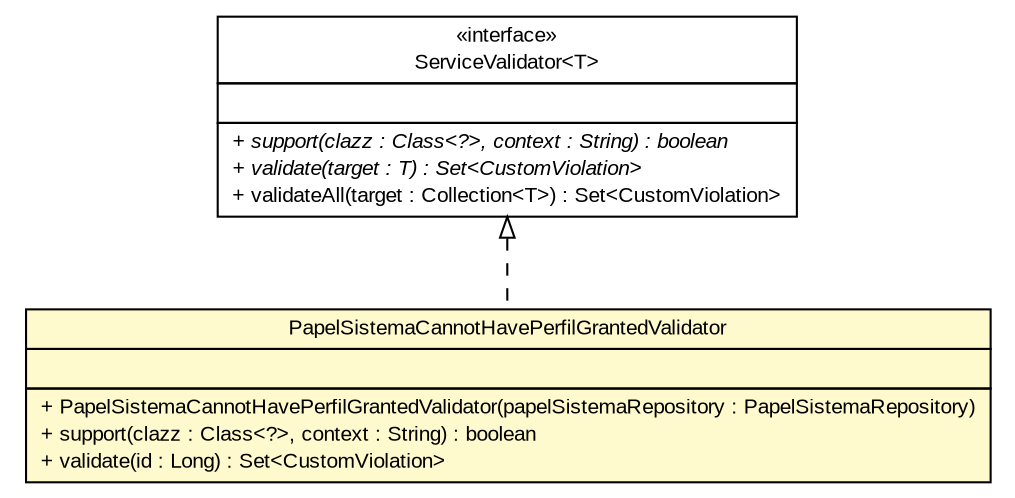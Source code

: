 #!/usr/local/bin/dot
#
# Class diagram 
# Generated by UMLGraph version R5_6 (http://www.umlgraph.org/)
#

digraph G {
	edge [fontname="arial",fontsize=10,labelfontname="arial",labelfontsize=10];
	node [fontname="arial",fontsize=10,shape=plaintext];
	nodesep=0.25;
	ranksep=0.5;
	// br.gov.to.sefaz.business.service.validation.ServiceValidator<T>
	c741914 [label=<<table title="br.gov.to.sefaz.business.service.validation.ServiceValidator" border="0" cellborder="1" cellspacing="0" cellpadding="2" port="p" href="../../../../../business/service/validation/ServiceValidator.html">
		<tr><td><table border="0" cellspacing="0" cellpadding="1">
<tr><td align="center" balign="center"> &#171;interface&#187; </td></tr>
<tr><td align="center" balign="center"> ServiceValidator&lt;T&gt; </td></tr>
		</table></td></tr>
		<tr><td><table border="0" cellspacing="0" cellpadding="1">
<tr><td align="left" balign="left">  </td></tr>
		</table></td></tr>
		<tr><td><table border="0" cellspacing="0" cellpadding="1">
<tr><td align="left" balign="left"><font face="arial italic" point-size="10.0"> + support(clazz : Class&lt;?&gt;, context : String) : boolean </font></td></tr>
<tr><td align="left" balign="left"><font face="arial italic" point-size="10.0"> + validate(target : T) : Set&lt;CustomViolation&gt; </font></td></tr>
<tr><td align="left" balign="left"> + validateAll(target : Collection&lt;T&gt;) : Set&lt;CustomViolation&gt; </td></tr>
		</table></td></tr>
		</table>>, URL="../../../../../business/service/validation/ServiceValidator.html", fontname="arial", fontcolor="black", fontsize=10.0];
	// br.gov.to.sefaz.seg.business.gestao.service.validator.PapelSistemaCannotHavePerfilGrantedValidator
	c742106 [label=<<table title="br.gov.to.sefaz.seg.business.gestao.service.validator.PapelSistemaCannotHavePerfilGrantedValidator" border="0" cellborder="1" cellspacing="0" cellpadding="2" port="p" bgcolor="lemonChiffon" href="./PapelSistemaCannotHavePerfilGrantedValidator.html">
		<tr><td><table border="0" cellspacing="0" cellpadding="1">
<tr><td align="center" balign="center"> PapelSistemaCannotHavePerfilGrantedValidator </td></tr>
		</table></td></tr>
		<tr><td><table border="0" cellspacing="0" cellpadding="1">
<tr><td align="left" balign="left">  </td></tr>
		</table></td></tr>
		<tr><td><table border="0" cellspacing="0" cellpadding="1">
<tr><td align="left" balign="left"> + PapelSistemaCannotHavePerfilGrantedValidator(papelSistemaRepository : PapelSistemaRepository) </td></tr>
<tr><td align="left" balign="left"> + support(clazz : Class&lt;?&gt;, context : String) : boolean </td></tr>
<tr><td align="left" balign="left"> + validate(id : Long) : Set&lt;CustomViolation&gt; </td></tr>
		</table></td></tr>
		</table>>, URL="./PapelSistemaCannotHavePerfilGrantedValidator.html", fontname="arial", fontcolor="black", fontsize=10.0];
	//br.gov.to.sefaz.seg.business.gestao.service.validator.PapelSistemaCannotHavePerfilGrantedValidator implements br.gov.to.sefaz.business.service.validation.ServiceValidator<T>
	c741914:p -> c742106:p [dir=back,arrowtail=empty,style=dashed];
}

